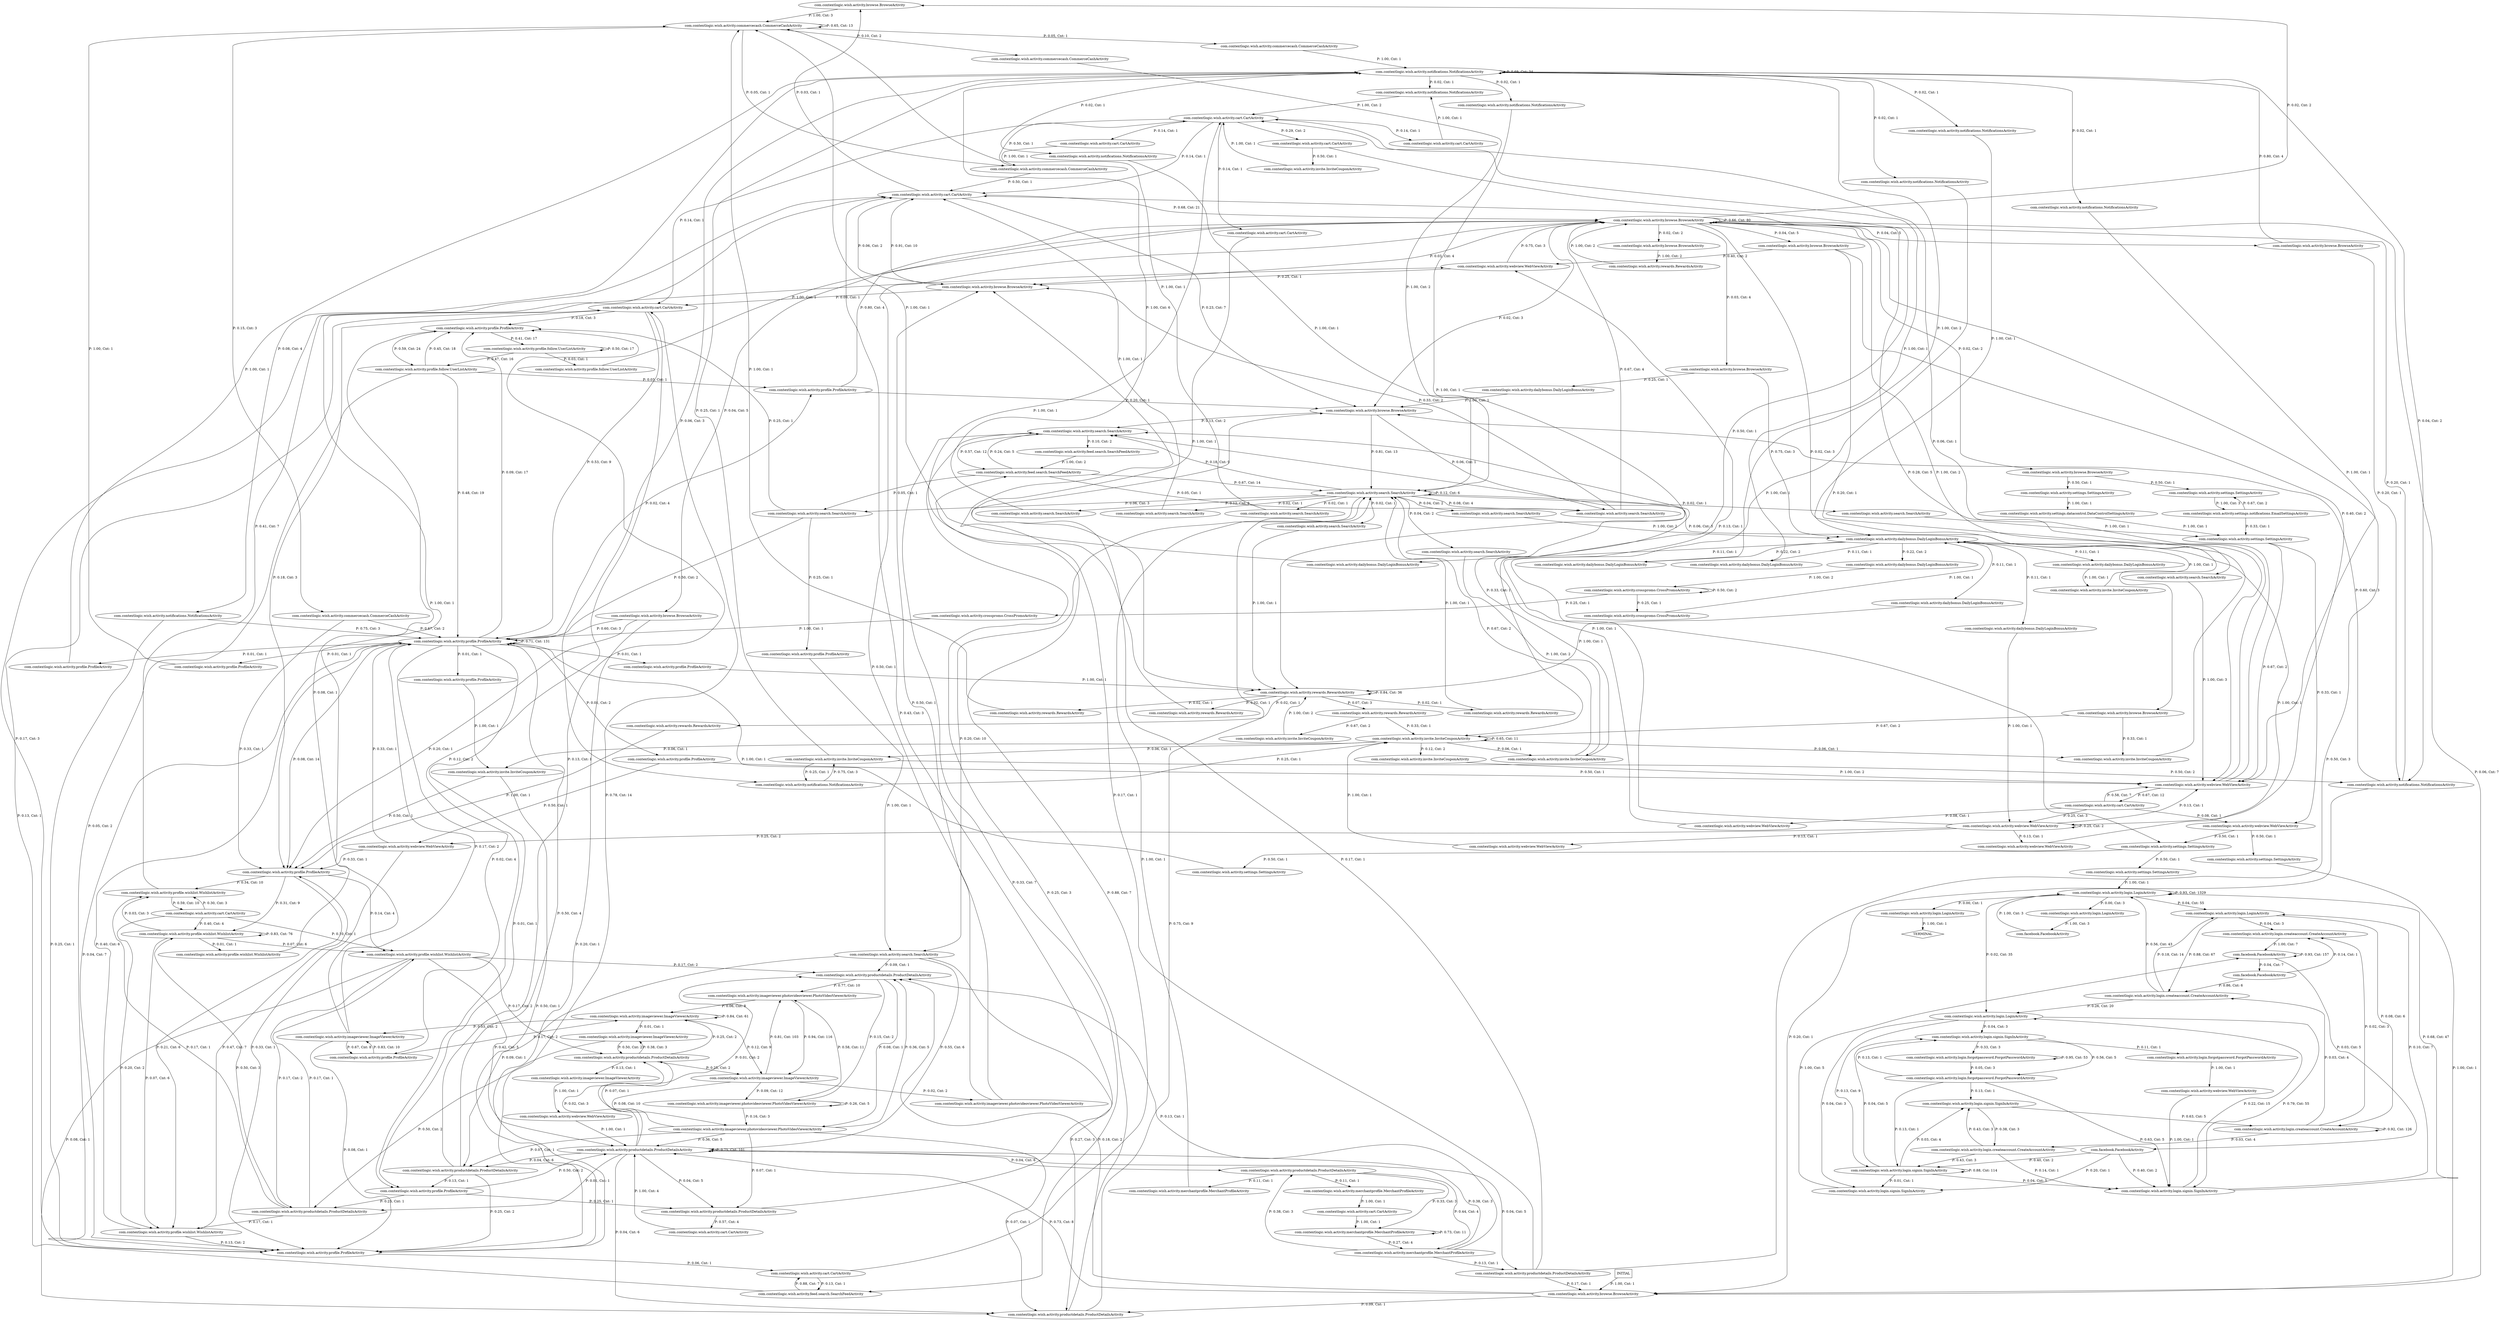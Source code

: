 digraph G {
  0 [label="com.contextlogic.wish.activity.browse.BrowseActivity"];
  1 [label="com.contextlogic.wish.activity.browse.BrowseActivity"];
  2 [label="com.contextlogic.wish.activity.browse.BrowseActivity"];
  3 [label="com.contextlogic.wish.activity.browse.BrowseActivity"];
  4 [label="com.contextlogic.wish.activity.browse.BrowseActivity"];
  5 [label="com.contextlogic.wish.activity.browse.BrowseActivity"];
  6 [label="com.contextlogic.wish.activity.browse.BrowseActivity"];
  7 [label="com.contextlogic.wish.activity.browse.BrowseActivity"];
  8 [label="com.contextlogic.wish.activity.browse.BrowseActivity"];
  9 [label="com.contextlogic.wish.activity.browse.BrowseActivity"];
  10 [label="com.contextlogic.wish.activity.browse.BrowseActivity"];
  11 [label="com.contextlogic.wish.activity.browse.BrowseActivity"];
  12 [label="com.contextlogic.wish.activity.cart.CartActivity"];
  13 [label="com.contextlogic.wish.activity.cart.CartActivity"];
  14 [label="com.contextlogic.wish.activity.cart.CartActivity"];
  15 [label="com.contextlogic.wish.activity.cart.CartActivity"];
  16 [label="com.contextlogic.wish.activity.cart.CartActivity"];
  17 [label="com.contextlogic.wish.activity.cart.CartActivity"];
  18 [label="com.contextlogic.wish.activity.cart.CartActivity"];
  19 [label="com.contextlogic.wish.activity.cart.CartActivity"];
  20 [label="com.contextlogic.wish.activity.cart.CartActivity"];
  21 [label="com.contextlogic.wish.activity.cart.CartActivity"];
  22 [label="com.contextlogic.wish.activity.cart.CartActivity"];
  23 [label="com.contextlogic.wish.activity.cart.CartActivity"];
  24 [label="com.contextlogic.wish.activity.commercecash.CommerceCashActivity"];
  25 [label="com.contextlogic.wish.activity.commercecash.CommerceCashActivity"];
  26 [label="com.contextlogic.wish.activity.commercecash.CommerceCashActivity"];
  27 [label="com.contextlogic.wish.activity.commercecash.CommerceCashActivity"];
  28 [label="com.contextlogic.wish.activity.commercecash.CommerceCashActivity"];
  29 [label="com.contextlogic.wish.activity.crosspromo.CrossPromoActivity"];
  30 [label="com.contextlogic.wish.activity.crosspromo.CrossPromoActivity"];
  31 [label="com.contextlogic.wish.activity.crosspromo.CrossPromoActivity"];
  32 [label="com.contextlogic.wish.activity.dailybonus.DailyLoginBonusActivity"];
  33 [label="com.contextlogic.wish.activity.dailybonus.DailyLoginBonusActivity"];
  34 [label="com.contextlogic.wish.activity.dailybonus.DailyLoginBonusActivity"];
  35 [label="com.contextlogic.wish.activity.dailybonus.DailyLoginBonusActivity"];
  36 [label="com.contextlogic.wish.activity.dailybonus.DailyLoginBonusActivity"];
  37 [label="com.contextlogic.wish.activity.dailybonus.DailyLoginBonusActivity"];
  38 [label="com.contextlogic.wish.activity.dailybonus.DailyLoginBonusActivity"];
  39 [label="com.contextlogic.wish.activity.dailybonus.DailyLoginBonusActivity"];
  40 [label="com.contextlogic.wish.activity.dailybonus.DailyLoginBonusActivity"];
  41 [label="com.contextlogic.wish.activity.feed.search.SearchFeedActivity"];
  42 [label="com.contextlogic.wish.activity.feed.search.SearchFeedActivity"];
  43 [label="com.contextlogic.wish.activity.feed.search.SearchFeedActivity"];
  44 [label="com.contextlogic.wish.activity.imageviewer.ImageViewerActivity"];
  45 [label="com.contextlogic.wish.activity.imageviewer.ImageViewerActivity"];
  46 [label="com.contextlogic.wish.activity.imageviewer.ImageViewerActivity"];
  47 [label="com.contextlogic.wish.activity.imageviewer.ImageViewerActivity"];
  48 [label="com.contextlogic.wish.activity.imageviewer.ImageViewerActivity"];
  49 [label="com.contextlogic.wish.activity.imageviewer.photovideoviewer.PhotoVideoViewerActivity"];
  50 [label="com.contextlogic.wish.activity.imageviewer.photovideoviewer.PhotoVideoViewerActivity"];
  51 [label="com.contextlogic.wish.activity.imageviewer.photovideoviewer.PhotoVideoViewerActivity"];
  52 [label="com.contextlogic.wish.activity.imageviewer.photovideoviewer.PhotoVideoViewerActivity"];
  53 [label="com.contextlogic.wish.activity.invite.InviteCouponActivity"];
  54 [label="com.contextlogic.wish.activity.invite.InviteCouponActivity"];
  55 [label="com.contextlogic.wish.activity.invite.InviteCouponActivity"];
  56 [label="com.contextlogic.wish.activity.invite.InviteCouponActivity"];
  57 [label="com.contextlogic.wish.activity.invite.InviteCouponActivity"];
  58 [label="com.contextlogic.wish.activity.invite.InviteCouponActivity"];
  59 [label="com.contextlogic.wish.activity.invite.InviteCouponActivity"];
  60 [label="com.contextlogic.wish.activity.invite.InviteCouponActivity"];
  61 [label="com.contextlogic.wish.activity.invite.InviteCouponActivity"];
  62 [label="com.contextlogic.wish.activity.login.LoginActivity"];
  63 [label="com.contextlogic.wish.activity.login.LoginActivity"];
  64 [label="com.contextlogic.wish.activity.login.LoginActivity"];
  65 [label="com.contextlogic.wish.activity.login.LoginActivity"];
  66 [label="com.contextlogic.wish.activity.login.LoginActivity"];
  67 [label="com.contextlogic.wish.activity.login.createaccount.CreateAccountActivity"];
  68 [label="com.contextlogic.wish.activity.login.createaccount.CreateAccountActivity"];
  69 [label="com.contextlogic.wish.activity.login.createaccount.CreateAccountActivity"];
  70 [label="com.contextlogic.wish.activity.login.createaccount.CreateAccountActivity"];
  71 [label="com.contextlogic.wish.activity.login.forgotpassword.ForgotPasswordActivity"];
  72 [label="com.contextlogic.wish.activity.login.forgotpassword.ForgotPasswordActivity"];
  73 [label="com.contextlogic.wish.activity.login.forgotpassword.ForgotPasswordActivity"];
  74 [label="com.contextlogic.wish.activity.login.signin.SignInActivity"];
  75 [label="com.contextlogic.wish.activity.login.signin.SignInActivity"];
  76 [label="com.contextlogic.wish.activity.login.signin.SignInActivity"];
  77 [label="com.contextlogic.wish.activity.login.signin.SignInActivity"];
  78 [label="com.contextlogic.wish.activity.login.signin.SignInActivity"];
  79 [label="com.contextlogic.wish.activity.merchantprofile.MerchantProfileActivity"];
  80 [label="com.contextlogic.wish.activity.merchantprofile.MerchantProfileActivity"];
  81 [label="com.contextlogic.wish.activity.merchantprofile.MerchantProfileActivity"];
  82 [label="com.contextlogic.wish.activity.merchantprofile.MerchantProfileActivity"];
  83 [label="com.contextlogic.wish.activity.notifications.NotificationsActivity"];
  84 [label="com.contextlogic.wish.activity.notifications.NotificationsActivity"];
  85 [label="com.contextlogic.wish.activity.notifications.NotificationsActivity"];
  86 [label="com.contextlogic.wish.activity.notifications.NotificationsActivity"];
  87 [label="com.contextlogic.wish.activity.notifications.NotificationsActivity"];
  88 [label="com.contextlogic.wish.activity.notifications.NotificationsActivity"];
  89 [label="com.contextlogic.wish.activity.notifications.NotificationsActivity"];
  90 [label="com.contextlogic.wish.activity.notifications.NotificationsActivity"];
  91 [label="com.contextlogic.wish.activity.notifications.NotificationsActivity"];
  92 [label="com.contextlogic.wish.activity.notifications.NotificationsActivity"];
  93 [label="com.contextlogic.wish.activity.productdetails.ProductDetailsActivity"];
  94 [label="com.contextlogic.wish.activity.productdetails.ProductDetailsActivity"];
  95 [label="com.contextlogic.wish.activity.productdetails.ProductDetailsActivity"];
  96 [label="com.contextlogic.wish.activity.productdetails.ProductDetailsActivity"];
  97 [label="com.contextlogic.wish.activity.productdetails.ProductDetailsActivity"];
  98 [label="com.contextlogic.wish.activity.productdetails.ProductDetailsActivity"];
  99 [label="com.contextlogic.wish.activity.productdetails.ProductDetailsActivity"];
  100 [label="com.contextlogic.wish.activity.productdetails.ProductDetailsActivity"];
  101 [label="com.contextlogic.wish.activity.productdetails.ProductDetailsActivity"];
  102 [label="com.contextlogic.wish.activity.profile.ProfileActivity"];
  103 [label="com.contextlogic.wish.activity.profile.ProfileActivity"];
  104 [label="com.contextlogic.wish.activity.profile.ProfileActivity"];
  105 [label="com.contextlogic.wish.activity.profile.ProfileActivity"];
  106 [label="com.contextlogic.wish.activity.profile.ProfileActivity"];
  107 [label="com.contextlogic.wish.activity.profile.ProfileActivity"];
  108 [label="com.contextlogic.wish.activity.profile.ProfileActivity"];
  109 [label="com.contextlogic.wish.activity.profile.ProfileActivity"];
  110 [label="com.contextlogic.wish.activity.profile.ProfileActivity"];
  111 [label="com.contextlogic.wish.activity.profile.ProfileActivity"];
  112 [label="com.contextlogic.wish.activity.profile.ProfileActivity"];
  113 [label="com.contextlogic.wish.activity.profile.ProfileActivity"];
  114 [label="com.contextlogic.wish.activity.profile.ProfileActivity"];
  115 [label="com.contextlogic.wish.activity.profile.follow.UserListActivity"];
  116 [label="com.contextlogic.wish.activity.profile.follow.UserListActivity"];
  117 [label="com.contextlogic.wish.activity.profile.follow.UserListActivity"];
  118 [label="com.contextlogic.wish.activity.profile.wishlist.WishlistActivity"];
  119 [label="com.contextlogic.wish.activity.profile.wishlist.WishlistActivity"];
  120 [label="com.contextlogic.wish.activity.profile.wishlist.WishlistActivity"];
  121 [label="com.contextlogic.wish.activity.profile.wishlist.WishlistActivity"];
  122 [label="com.contextlogic.wish.activity.profile.wishlist.WishlistActivity"];
  123 [label="com.contextlogic.wish.activity.rewards.RewardsActivity"];
  124 [label="com.contextlogic.wish.activity.rewards.RewardsActivity"];
  125 [label="com.contextlogic.wish.activity.rewards.RewardsActivity"];
  126 [label="com.contextlogic.wish.activity.rewards.RewardsActivity"];
  127 [label="com.contextlogic.wish.activity.rewards.RewardsActivity"];
  128 [label="com.contextlogic.wish.activity.rewards.RewardsActivity"];
  129 [label="com.contextlogic.wish.activity.rewards.RewardsActivity"];
  130 [label="com.contextlogic.wish.activity.search.SearchActivity"];
  131 [label="com.contextlogic.wish.activity.search.SearchActivity"];
  132 [label="com.contextlogic.wish.activity.search.SearchActivity"];
  133 [label="com.contextlogic.wish.activity.search.SearchActivity"];
  134 [label="com.contextlogic.wish.activity.search.SearchActivity"];
  135 [label="com.contextlogic.wish.activity.search.SearchActivity"];
  136 [label="com.contextlogic.wish.activity.search.SearchActivity"];
  137 [label="com.contextlogic.wish.activity.search.SearchActivity"];
  138 [label="com.contextlogic.wish.activity.search.SearchActivity"];
  139 [label="com.contextlogic.wish.activity.search.SearchActivity"];
  140 [label="com.contextlogic.wish.activity.search.SearchActivity"];
  141 [label="com.contextlogic.wish.activity.search.SearchActivity"];
  142 [label="com.contextlogic.wish.activity.search.SearchActivity"];
  143 [label="com.contextlogic.wish.activity.settings.SettingsActivity"];
  144 [label="com.contextlogic.wish.activity.settings.SettingsActivity"];
  145 [label="com.contextlogic.wish.activity.settings.SettingsActivity"];
  146 [label="com.contextlogic.wish.activity.settings.SettingsActivity"];
  147 [label="com.contextlogic.wish.activity.settings.SettingsActivity"];
  148 [label="com.contextlogic.wish.activity.settings.SettingsActivity"];
  149 [label="com.contextlogic.wish.activity.settings.SettingsActivity"];
  150 [label="com.contextlogic.wish.activity.settings.datacontrol.DataControlSettingsActivity"];
  151 [label="com.contextlogic.wish.activity.settings.notifications.EmailSettingsActivity"];
  152 [label="com.contextlogic.wish.activity.webview.WebViewActivity"];
  153 [label="com.contextlogic.wish.activity.webview.WebViewActivity"];
  154 [label="com.contextlogic.wish.activity.webview.WebViewActivity"];
  155 [label="com.contextlogic.wish.activity.webview.WebViewActivity"];
  156 [label="com.contextlogic.wish.activity.webview.WebViewActivity"];
  157 [label="com.contextlogic.wish.activity.webview.WebViewActivity"];
  158 [label="com.contextlogic.wish.activity.webview.WebViewActivity"];
  159 [label="com.contextlogic.wish.activity.webview.WebViewActivity"];
  160 [label="com.contextlogic.wish.activity.webview.WebViewActivity"];
  161 [label="com.contextlogic.wish.activity.webview.WebViewActivity"];
  162 [label="com.facebook.FacebookActivity"];
  163 [label="com.facebook.FacebookActivity"];
  164 [label="com.facebook.FacebookActivity"];
  165 [label="com.facebook.FacebookActivity"];
  166 [label="TERMINAL",shape=diamond];
  167 [label="INITIAL",shape=box];
0->28 [label="P: 1.00, Cnt: 3"];
1->123 [label="P: 1.00, Cnt: 2"];
2->20 [label="P: 0.09, Cnt: 1"];
2->19 [label="P: 0.91, Cnt: 10"];
3->32 [label="P: 0.25, Cnt: 1"];
3->40 [label="P: 0.75, Cnt: 3"];
4->53 [label="P: 0.33, Cnt: 1"];
4->61 [label="P: 0.67, Cnt: 2"];
5->91 [label="P: 0.20, Cnt: 1"];
5->92 [label="P: 0.80, Cnt: 4"];
6->146 [label="P: 0.50, Cnt: 1"];
6->147 [label="P: 0.50, Cnt: 1"];
7->94 [label="P: 0.09, Cnt: 1"];
7->95 [label="P: 0.18, Cnt: 2"];
7->101 [label="P: 0.73, Cnt: 8"];
8->111 [label="P: 0.20, Cnt: 1"];
8->113 [label="P: 0.20, Cnt: 1"];
8->114 [label="P: 0.60, Cnt: 3"];
9->138 [label="P: 0.06, Cnt: 1"];
9->139 [label="P: 0.13, Cnt: 2"];
9->142 [label="P: 0.81, Cnt: 13"];
10->159 [label="P: 0.20, Cnt: 1"];
10->161 [label="P: 0.40, Cnt: 2"];
10->157 [label="P: 0.40, Cnt: 2"];
11->6 [label="P: 0.02, Cnt: 2"];
11->1 [label="P: 0.02, Cnt: 2"];
11->0 [label="P: 0.02, Cnt: 2"];
11->9 [label="P: 0.02, Cnt: 3"];
11->4 [label="P: 0.02, Cnt: 3"];
11->2 [label="P: 0.03, Cnt: 4"];
11->3 [label="P: 0.03, Cnt: 4"];
11->8 [label="P: 0.04, Cnt: 5"];
11->10 [label="P: 0.04, Cnt: 5"];
11->5 [label="P: 0.04, Cnt: 5"];
11->7 [label="P: 0.06, Cnt: 7"];
11->11 [label="P: 0.66, Cnt: 80"];
12->26 [label="P: 1.00, Cnt: 1"];
13->81 [label="P: 1.00, Cnt: 1"];
14->83 [label="P: 1.00, Cnt: 1"];
15->101 [label="P: 1.00, Cnt: 4"];
16->129 [label="P: 1.00, Cnt: 1"];
17->42 [label="P: 0.13, Cnt: 1"];
17->43 [label="P: 0.88, Cnt: 7"];
18->61 [label="P: 0.50, Cnt: 1"];
18->54 [label="P: 0.50, Cnt: 1"];
19->0 [label="P: 0.03, Cnt: 1"];
19->2 [label="P: 0.06, Cnt: 2"];
19->9 [label="P: 0.23, Cnt: 7"];
19->11 [label="P: 0.68, Cnt: 21"];
20->112 [label="P: 0.12, Cnt: 2"];
20->109 [label="P: 0.18, Cnt: 3"];
20->113 [label="P: 0.18, Cnt: 3"];
20->114 [label="P: 0.53, Cnt: 9"];
21->121 [label="P: 0.10, Cnt: 1"];
21->120 [label="P: 0.20, Cnt: 2"];
21->119 [label="P: 0.30, Cnt: 3"];
21->122 [label="P: 0.40, Cnt: 4"];
22->156 [label="P: 0.08, Cnt: 1"];
22->158 [label="P: 0.08, Cnt: 1"];
22->161 [label="P: 0.25, Cnt: 3"];
22->159 [label="P: 0.58, Cnt: 7"];
23->19 [label="P: 0.14, Cnt: 1"];
23->20 [label="P: 0.14, Cnt: 1"];
23->14 [label="P: 0.14, Cnt: 1"];
23->12 [label="P: 0.14, Cnt: 1"];
23->16 [label="P: 0.14, Cnt: 1"];
23->18 [label="P: 0.29, Cnt: 2"];
24->92 [label="P: 1.00, Cnt: 1"];
25->142 [label="P: 1.00, Cnt: 2"];
26->19 [label="P: 0.50, Cnt: 1"];
26->23 [label="P: 0.50, Cnt: 1"];
27->113 [label="P: 0.33, Cnt: 1"];
27->114 [label="P: 0.67, Cnt: 2"];
28->26 [label="P: 0.05, Cnt: 1"];
28->24 [label="P: 0.05, Cnt: 1"];
28->25 [label="P: 0.10, Cnt: 2"];
28->27 [label="P: 0.15, Cnt: 3"];
28->28 [label="P: 0.65, Cnt: 13"];
29->40 [label="P: 1.00, Cnt: 1"];
30->114 [label="P: 1.00, Cnt: 1"];
31->30 [label="P: 0.25, Cnt: 1"];
31->29 [label="P: 0.25, Cnt: 1"];
31->31 [label="P: 0.50, Cnt: 2"];
32->9 [label="P: 1.00, Cnt: 1"];
33->23 [label="P: 1.00, Cnt: 1"];
34->28 [label="P: 1.00, Cnt: 1"];
35->31 [label="P: 1.00, Cnt: 2"];
36->55 [label="P: 1.00, Cnt: 1"];
37->92 [label="P: 1.00, Cnt: 2"];
38->129 [label="P: 1.00, Cnt: 1"];
39->161 [label="P: 1.00, Cnt: 1"];
40->33 [label="P: 0.11, Cnt: 1"];
40->34 [label="P: 0.11, Cnt: 1"];
40->39 [label="P: 0.11, Cnt: 1"];
40->36 [label="P: 0.11, Cnt: 1"];
40->38 [label="P: 0.11, Cnt: 1"];
40->37 [label="P: 0.22, Cnt: 2"];
40->35 [label="P: 0.22, Cnt: 2"];
41->43 [label="P: 1.00, Cnt: 2"];
42->20 [label="P: 0.13, Cnt: 1"];
42->17 [label="P: 0.88, Cnt: 7"];
43->140 [label="P: 0.05, Cnt: 1"];
43->138 [label="P: 0.05, Cnt: 1"];
43->139 [label="P: 0.24, Cnt: 5"];
43->142 [label="P: 0.67, Cnt: 14"];
44->155 [label="P: 1.00, Cnt: 1"];
45->97 [label="P: 0.50, Cnt: 2"];
45->100 [label="P: 0.50, Cnt: 2"];
46->45 [label="P: 0.01, Cnt: 1"];
46->48 [label="P: 0.03, Cnt: 2"];
46->47 [label="P: 0.12, Cnt: 9"];
46->46 [label="P: 0.84, Cnt: 61"];
47->49 [label="P: 0.02, Cnt: 2"];
47->52 [label="P: 0.08, Cnt: 10"];
47->51 [label="P: 0.09, Cnt: 12"];
47->50 [label="P: 0.81, Cnt: 103"];
48->109 [label="P: 0.08, Cnt: 1"];
48->111 [label="P: 0.08, Cnt: 1"];
48->114 [label="P: 0.17, Cnt: 2"];
48->108 [label="P: 0.67, Cnt: 8"];
49->11 [label="P: 0.50, Cnt: 1"];
49->2 [label="P: 0.50, Cnt: 1"];
50->46 [label="P: 0.06, Cnt: 8"];
50->47 [label="P: 0.94, Cnt: 116"];
51->52 [label="P: 0.16, Cnt: 3"];
51->51 [label="P: 0.26, Cnt: 5"];
51->50 [label="P: 0.58, Cnt: 11"];
52->99 [label="P: 0.07, Cnt: 1"];
52->93 [label="P: 0.07, Cnt: 1"];
52->97 [label="P: 0.07, Cnt: 1"];
52->94 [label="P: 0.07, Cnt: 1"];
52->95 [label="P: 0.36, Cnt: 5"];
52->101 [label="P: 0.36, Cnt: 5"];
53->11 [label="P: 1.00, Cnt: 2"];
54->23 [label="P: 1.00, Cnt: 1"];
55->40 [label="P: 1.00, Cnt: 1"];
56->129 [label="P: 1.00, Cnt: 2"];
57->159 [label="P: 1.00, Cnt: 2"];
58->111 [label="P: 0.50, Cnt: 1"];
58->113 [label="P: 0.50, Cnt: 1"];
59->139 [label="P: 0.33, Cnt: 1"];
59->142 [label="P: 0.67, Cnt: 2"];
60->92 [label="P: 0.25, Cnt: 1"];
60->89 [label="P: 0.25, Cnt: 1"];
60->91 [label="P: 0.50, Cnt: 2"];
61->53 [label="P: 0.06, Cnt: 1"];
61->58 [label="P: 0.06, Cnt: 1"];
61->59 [label="P: 0.06, Cnt: 1"];
61->60 [label="P: 0.06, Cnt: 1"];
61->57 [label="P: 0.12, Cnt: 2"];
61->61 [label="P: 0.65, Cnt: 11"];
62->162 [label="P: 1.00, Cnt: 3"];
63->166 [label="P: 1.00, Cnt: 1"];
64->67 [label="P: 0.04, Cnt: 3"];
64->70 [label="P: 0.08, Cnt: 6"];
64->68 [label="P: 0.88, Cnt: 67"];
65->74 [label="P: 0.04, Cnt: 3"];
65->77 [label="P: 0.04, Cnt: 3"];
65->78 [label="P: 0.13, Cnt: 9"];
65->76 [label="P: 0.79, Cnt: 55"];
66->63 [label="P: 0.00, Cnt: 1"];
66->62 [label="P: 0.00, Cnt: 3"];
66->65 [label="P: 0.02, Cnt: 35"];
66->64 [label="P: 0.04, Cnt: 55"];
66->66 [label="P: 0.93, Cnt: 1329"];
67->165 [label="P: 1.00, Cnt: 7"];
68->64 [label="P: 0.18, Cnt: 14"];
68->65 [label="P: 0.26, Cnt: 20"];
68->66 [label="P: 0.56, Cnt: 43"];
69->76 [label="P: 0.14, Cnt: 1"];
69->75 [label="P: 0.43, Cnt: 3"];
69->78 [label="P: 0.43, Cnt: 3"];
70->67 [label="P: 0.02, Cnt: 3"];
70->69 [label="P: 0.03, Cnt: 4"];
70->68 [label="P: 0.03, Cnt: 4"];
70->70 [label="P: 0.92, Cnt: 126"];
71->154 [label="P: 1.00, Cnt: 1"];
72->73 [label="P: 0.05, Cnt: 3"];
72->72 [label="P: 0.95, Cnt: 53"];
73->75 [label="P: 0.13, Cnt: 1"];
73->78 [label="P: 0.13, Cnt: 1"];
73->77 [label="P: 0.13, Cnt: 1"];
73->76 [label="P: 0.63, Cnt: 5"];
74->165 [label="P: 1.00, Cnt: 5"];
75->69 [label="P: 0.38, Cnt: 3"];
75->70 [label="P: 0.63, Cnt: 5"];
76->64 [label="P: 0.10, Cnt: 7"];
76->65 [label="P: 0.22, Cnt: 15"];
76->66 [label="P: 0.68, Cnt: 47"];
77->71 [label="P: 0.11, Cnt: 1"];
77->72 [label="P: 0.33, Cnt: 3"];
77->73 [label="P: 0.56, Cnt: 5"];
78->74 [label="P: 0.01, Cnt: 1"];
78->75 [label="P: 0.03, Cnt: 4"];
78->76 [label="P: 0.04, Cnt: 5"];
78->77 [label="P: 0.04, Cnt: 5"];
78->78 [label="P: 0.88, Cnt: 114"];
79->13 [label="P: 1.00, Cnt: 1"];
80->142 [label="P: 1.00, Cnt: 1"];
81->82 [label="P: 0.27, Cnt: 4"];
81->81 [label="P: 0.73, Cnt: 11"];
82->95 [label="P: 0.13, Cnt: 1"];
82->96 [label="P: 0.13, Cnt: 1"];
82->98 [label="P: 0.38, Cnt: 3"];
82->101 [label="P: 0.38, Cnt: 3"];
83->23 [label="P: 1.00, Cnt: 2"];
84->40 [label="P: 1.00, Cnt: 1"];
85->129 [label="P: 1.00, Cnt: 1"];
86->142 [label="P: 1.00, Cnt: 1"];
87->148 [label="P: 1.00, Cnt: 1"];
88->159 [label="P: 1.00, Cnt: 1"];
89->61 [label="P: 0.25, Cnt: 1"];
89->60 [label="P: 0.75, Cnt: 3"];
90->111 [label="P: 0.25, Cnt: 1"];
90->114 [label="P: 0.75, Cnt: 3"];
91->11 [label="P: 0.20, Cnt: 1"];
91->7 [label="P: 0.20, Cnt: 1"];
91->9 [label="P: 0.60, Cnt: 3"];
92->86 [label="P: 0.02, Cnt: 1"];
92->85 [label="P: 0.02, Cnt: 1"];
92->87 [label="P: 0.02, Cnt: 1"];
92->83 [label="P: 0.02, Cnt: 1"];
92->84 [label="P: 0.02, Cnt: 1"];
92->88 [label="P: 0.02, Cnt: 1"];
92->91 [label="P: 0.04, Cnt: 2"];
92->89 [label="P: 0.06, Cnt: 3"];
92->90 [label="P: 0.08, Cnt: 4"];
92->92 [label="P: 0.69, Cnt: 34"];
93->19 [label="P: 0.43, Cnt: 3"];
93->15 [label="P: 0.57, Cnt: 4"];
94->139 [label="P: 0.25, Cnt: 3"];
94->142 [label="P: 0.75, Cnt: 9"];
95->52 [label="P: 0.08, Cnt: 1"];
95->51 [label="P: 0.15, Cnt: 2"];
95->50 [label="P: 0.77, Cnt: 10"];
96->9 [label="P: 0.17, Cnt: 1"];
96->2 [label="P: 0.17, Cnt: 1"];
96->7 [label="P: 0.17, Cnt: 1"];
96->11 [label="P: 0.50, Cnt: 3"];
97->44 [label="P: 0.13, Cnt: 1"];
97->47 [label="P: 0.25, Cnt: 2"];
97->46 [label="P: 0.25, Cnt: 2"];
97->45 [label="P: 0.38, Cnt: 3"];
98->79 [label="P: 0.11, Cnt: 1"];
98->80 [label="P: 0.11, Cnt: 1"];
98->81 [label="P: 0.33, Cnt: 3"];
98->82 [label="P: 0.44, Cnt: 4"];
99->109 [label="P: 0.13, Cnt: 1"];
99->112 [label="P: 0.13, Cnt: 1"];
99->111 [label="P: 0.25, Cnt: 2"];
99->114 [label="P: 0.50, Cnt: 4"];
100->119 [label="P: 0.17, Cnt: 1"];
100->121 [label="P: 0.17, Cnt: 1"];
100->120 [label="P: 0.17, Cnt: 1"];
100->122 [label="P: 0.50, Cnt: 3"];
101->100 [label="P: 0.01, Cnt: 1"];
101->95 [label="P: 0.01, Cnt: 2"];
101->97 [label="P: 0.02, Cnt: 3"];
101->93 [label="P: 0.04, Cnt: 5"];
101->96 [label="P: 0.04, Cnt: 5"];
101->98 [label="P: 0.04, Cnt: 6"];
101->99 [label="P: 0.04, Cnt: 6"];
101->94 [label="P: 0.04, Cnt: 6"];
101->101 [label="P: 0.75, Cnt: 101"];
102->28 [label="P: 1.00, Cnt: 1"];
103->58 [label="P: 1.00, Cnt: 1"];
104->92 [label="P: 1.00, Cnt: 1"];
105->129 [label="P: 1.00, Cnt: 1"];
106->141 [label="P: 1.00, Cnt: 1"];
107->9 [label="P: 0.20, Cnt: 1"];
107->11 [label="P: 0.80, Cnt: 4"];
108->46 [label="P: 0.17, Cnt: 2"];
108->48 [label="P: 0.83, Cnt: 10"];
109->116 [label="P: 0.41, Cnt: 17"];
109->117 [label="P: 0.59, Cnt: 24"];
110->159 [label="P: 0.50, Cnt: 1"];
110->160 [label="P: 0.50, Cnt: 1"];
111->17 [label="P: 0.06, Cnt: 1"];
111->19 [label="P: 0.17, Cnt: 3"];
111->20 [label="P: 0.78, Cnt: 14"];
112->93 [label="P: 0.25, Cnt: 1"];
112->100 [label="P: 0.25, Cnt: 1"];
112->101 [label="P: 0.50, Cnt: 2"];
113->121 [label="P: 0.14, Cnt: 4"];
113->120 [label="P: 0.21, Cnt: 6"];
113->122 [label="P: 0.31, Cnt: 9"];
113->119 [label="P: 0.34, Cnt: 10"];
114->103 [label="P: 0.01, Cnt: 1"];
114->104 [label="P: 0.01, Cnt: 1"];
114->112 [label="P: 0.01, Cnt: 1"];
114->102 [label="P: 0.01, Cnt: 1"];
114->105 [label="P: 0.01, Cnt: 1"];
114->110 [label="P: 0.01, Cnt: 2"];
114->107 [label="P: 0.02, Cnt: 4"];
114->108 [label="P: 0.02, Cnt: 4"];
114->111 [label="P: 0.04, Cnt: 7"];
114->113 [label="P: 0.08, Cnt: 14"];
114->109 [label="P: 0.09, Cnt: 17"];
114->114 [label="P: 0.71, Cnt: 131"];
115->11 [label="P: 1.00, Cnt: 1"];
116->115 [label="P: 0.03, Cnt: 1"];
116->117 [label="P: 0.47, Cnt: 16"];
116->116 [label="P: 0.50, Cnt: 17"];
117->107 [label="P: 0.03, Cnt: 1"];
117->111 [label="P: 0.05, Cnt: 2"];
117->109 [label="P: 0.45, Cnt: 18"];
117->114 [label="P: 0.48, Cnt: 19"];
118->157 [label="P: 1.00, Cnt: 1"];
119->19 [label="P: 0.41, Cnt: 7"];
119->21 [label="P: 0.59, Cnt: 10"];
120->111 [label="P: 0.13, Cnt: 2"];
120->114 [label="P: 0.40, Cnt: 6"];
120->113 [label="P: 0.47, Cnt: 7"];
121->94 [label="P: 0.08, Cnt: 1"];
121->95 [label="P: 0.17, Cnt: 2"];
121->97 [label="P: 0.17, Cnt: 2"];
121->100 [label="P: 0.17, Cnt: 2"];
121->101 [label="P: 0.42, Cnt: 5"];
122->118 [label="P: 0.01, Cnt: 1"];
122->119 [label="P: 0.03, Cnt: 3"];
122->121 [label="P: 0.07, Cnt: 6"];
122->120 [label="P: 0.07, Cnt: 6"];
122->122 [label="P: 0.83, Cnt: 76"];
123->11 [label="P: 1.00, Cnt: 2"];
124->23 [label="P: 1.00, Cnt: 1"];
125->28 [label="P: 1.00, Cnt: 1"];
126->113 [label="P: 1.00, Cnt: 1"];
127->142 [label="P: 1.00, Cnt: 1"];
128->61 [label="P: 0.33, Cnt: 1"];
128->56 [label="P: 0.67, Cnt: 2"];
129->126 [label="P: 0.02, Cnt: 1"];
129->125 [label="P: 0.02, Cnt: 1"];
129->127 [label="P: 0.02, Cnt: 1"];
129->124 [label="P: 0.02, Cnt: 1"];
129->128 [label="P: 0.07, Cnt: 3"];
129->129 [label="P: 0.84, Cnt: 36"];
130->19 [label="P: 1.00, Cnt: 1"];
131->28 [label="P: 1.00, Cnt: 1"];
132->40 [label="P: 1.00, Cnt: 2"];
133->59 [label="P: 1.00, Cnt: 2"];
134->92 [label="P: 1.00, Cnt: 6"];
135->129 [label="P: 1.00, Cnt: 1"];
136->149 [label="P: 1.00, Cnt: 1"];
137->159 [label="P: 1.00, Cnt: 3"];
138->2 [label="P: 0.33, Cnt: 2"];
138->11 [label="P: 0.67, Cnt: 4"];
139->41 [label="P: 0.10, Cnt: 2"];
139->42 [label="P: 0.33, Cnt: 7"];
139->43 [label="P: 0.57, Cnt: 12"];
140->109 [label="P: 0.25, Cnt: 1"];
140->106 [label="P: 0.25, Cnt: 1"];
140->114 [label="P: 0.50, Cnt: 2"];
141->95 [label="P: 0.09, Cnt: 1"];
141->99 [label="P: 0.09, Cnt: 1"];
141->94 [label="P: 0.27, Cnt: 3"];
141->101 [label="P: 0.55, Cnt: 6"];
142->136 [label="P: 0.02, Cnt: 1"];
142->131 [label="P: 0.02, Cnt: 1"];
142->130 [label="P: 0.02, Cnt: 1"];
142->135 [label="P: 0.02, Cnt: 1"];
142->132 [label="P: 0.04, Cnt: 2"];
142->133 [label="P: 0.04, Cnt: 2"];
142->140 [label="P: 0.06, Cnt: 3"];
142->137 [label="P: 0.06, Cnt: 3"];
142->138 [label="P: 0.08, Cnt: 4"];
142->134 [label="P: 0.12, Cnt: 6"];
142->142 [label="P: 0.12, Cnt: 6"];
142->139 [label="P: 0.18, Cnt: 9"];
142->141 [label="P: 0.20, Cnt: 10"];
143->7 [label="P: 1.00, Cnt: 1"];
144->66 [label="P: 1.00, Cnt: 1"];
145->114 [label="P: 1.00, Cnt: 1"];
146->150 [label="P: 1.00, Cnt: 1"];
147->151 [label="P: 1.00, Cnt: 3"];
148->144 [label="P: 0.50, Cnt: 1"];
148->145 [label="P: 0.50, Cnt: 1"];
149->158 [label="P: 0.33, Cnt: 1"];
149->159 [label="P: 0.67, Cnt: 2"];
150->149 [label="P: 1.00, Cnt: 1"];
151->149 [label="P: 0.33, Cnt: 1"];
151->147 [label="P: 0.67, Cnt: 2"];
152->40 [label="P: 1.00, Cnt: 1"];
153->61 [label="P: 1.00, Cnt: 1"];
154->76 [label="P: 1.00, Cnt: 1"];
155->101 [label="P: 1.00, Cnt: 1"];
156->139 [label="P: 1.00, Cnt: 1"];
157->2 [label="P: 0.25, Cnt: 1"];
157->11 [label="P: 0.75, Cnt: 3"];
158->143 [label="P: 0.50, Cnt: 1"];
158->148 [label="P: 0.50, Cnt: 1"];
159->23 [label="P: 0.06, Cnt: 1"];
159->19 [label="P: 0.28, Cnt: 5"];
159->22 [label="P: 0.67, Cnt: 12"];
160->114 [label="P: 0.33, Cnt: 1"];
160->111 [label="P: 0.33, Cnt: 1"];
160->113 [label="P: 0.33, Cnt: 1"];
161->159 [label="P: 0.13, Cnt: 1"];
161->153 [label="P: 0.13, Cnt: 1"];
161->152 [label="P: 0.13, Cnt: 1"];
161->157 [label="P: 0.13, Cnt: 1"];
161->161 [label="P: 0.25, Cnt: 2"];
161->160 [label="P: 0.25, Cnt: 2"];
162->66 [label="P: 1.00, Cnt: 3"];
163->67 [label="P: 0.14, Cnt: 1"];
163->68 [label="P: 0.86, Cnt: 6"];
164->74 [label="P: 0.20, Cnt: 1"];
164->76 [label="P: 0.40, Cnt: 2"];
164->78 [label="P: 0.40, Cnt: 2"];
165->164 [label="P: 0.03, Cnt: 5"];
165->163 [label="P: 0.04, Cnt: 7"];
165->165 [label="P: 0.93, Cnt: 157"];
167->7 [label="P: 1.00, Cnt: 1"];
}
